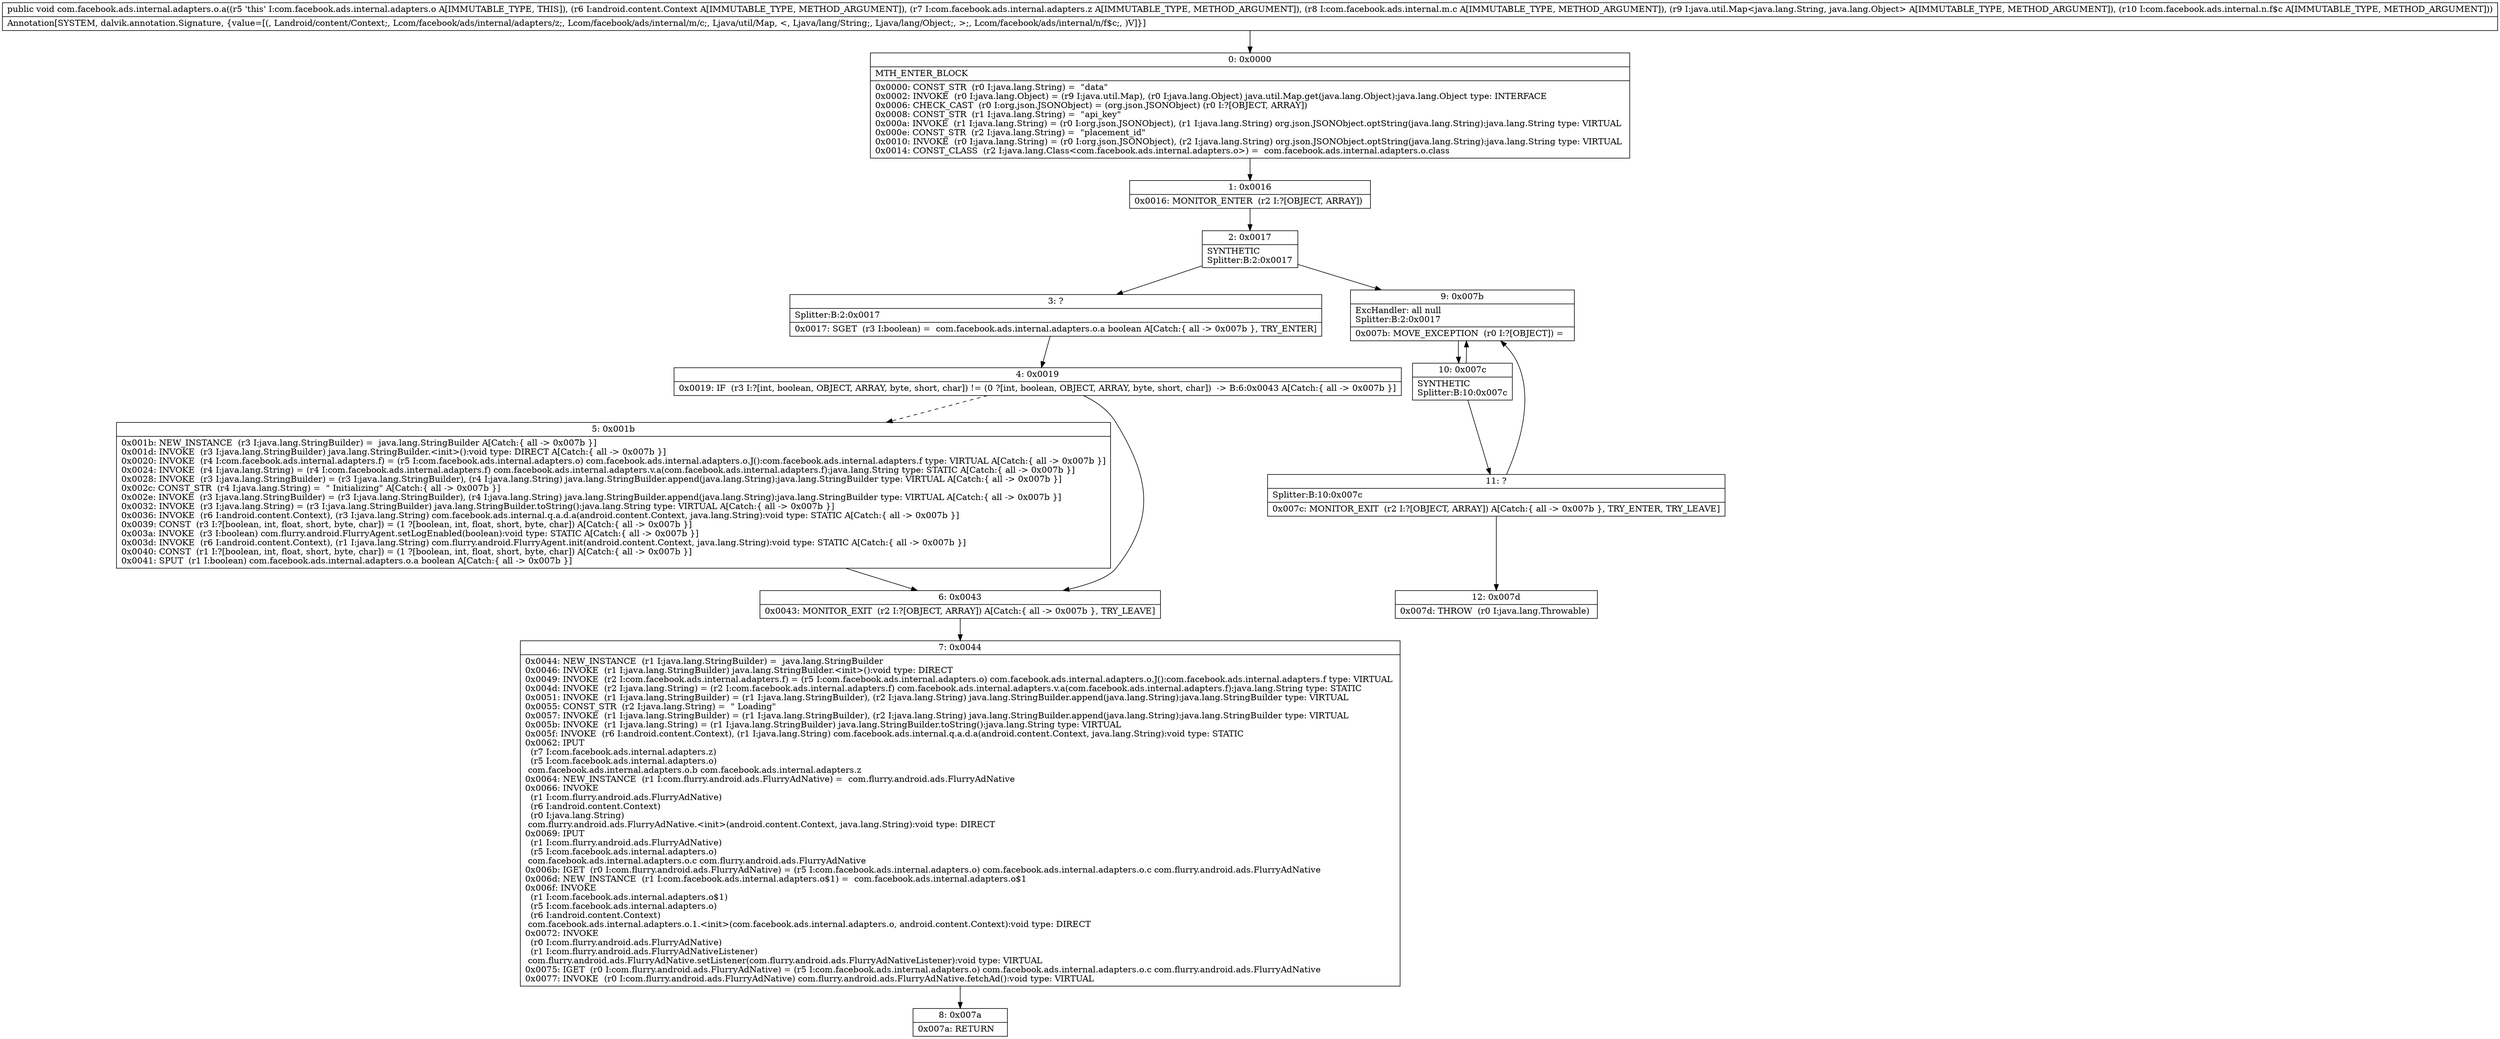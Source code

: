 digraph "CFG forcom.facebook.ads.internal.adapters.o.a(Landroid\/content\/Context;Lcom\/facebook\/ads\/internal\/adapters\/z;Lcom\/facebook\/ads\/internal\/m\/c;Ljava\/util\/Map;Lcom\/facebook\/ads\/internal\/n\/f$c;)V" {
Node_0 [shape=record,label="{0\:\ 0x0000|MTH_ENTER_BLOCK\l|0x0000: CONST_STR  (r0 I:java.lang.String) =  \"data\" \l0x0002: INVOKE  (r0 I:java.lang.Object) = (r9 I:java.util.Map), (r0 I:java.lang.Object) java.util.Map.get(java.lang.Object):java.lang.Object type: INTERFACE \l0x0006: CHECK_CAST  (r0 I:org.json.JSONObject) = (org.json.JSONObject) (r0 I:?[OBJECT, ARRAY]) \l0x0008: CONST_STR  (r1 I:java.lang.String) =  \"api_key\" \l0x000a: INVOKE  (r1 I:java.lang.String) = (r0 I:org.json.JSONObject), (r1 I:java.lang.String) org.json.JSONObject.optString(java.lang.String):java.lang.String type: VIRTUAL \l0x000e: CONST_STR  (r2 I:java.lang.String) =  \"placement_id\" \l0x0010: INVOKE  (r0 I:java.lang.String) = (r0 I:org.json.JSONObject), (r2 I:java.lang.String) org.json.JSONObject.optString(java.lang.String):java.lang.String type: VIRTUAL \l0x0014: CONST_CLASS  (r2 I:java.lang.Class\<com.facebook.ads.internal.adapters.o\>) =  com.facebook.ads.internal.adapters.o.class \l}"];
Node_1 [shape=record,label="{1\:\ 0x0016|0x0016: MONITOR_ENTER  (r2 I:?[OBJECT, ARRAY]) \l}"];
Node_2 [shape=record,label="{2\:\ 0x0017|SYNTHETIC\lSplitter:B:2:0x0017\l}"];
Node_3 [shape=record,label="{3\:\ ?|Splitter:B:2:0x0017\l|0x0017: SGET  (r3 I:boolean) =  com.facebook.ads.internal.adapters.o.a boolean A[Catch:\{ all \-\> 0x007b \}, TRY_ENTER]\l}"];
Node_4 [shape=record,label="{4\:\ 0x0019|0x0019: IF  (r3 I:?[int, boolean, OBJECT, ARRAY, byte, short, char]) != (0 ?[int, boolean, OBJECT, ARRAY, byte, short, char])  \-\> B:6:0x0043 A[Catch:\{ all \-\> 0x007b \}]\l}"];
Node_5 [shape=record,label="{5\:\ 0x001b|0x001b: NEW_INSTANCE  (r3 I:java.lang.StringBuilder) =  java.lang.StringBuilder A[Catch:\{ all \-\> 0x007b \}]\l0x001d: INVOKE  (r3 I:java.lang.StringBuilder) java.lang.StringBuilder.\<init\>():void type: DIRECT A[Catch:\{ all \-\> 0x007b \}]\l0x0020: INVOKE  (r4 I:com.facebook.ads.internal.adapters.f) = (r5 I:com.facebook.ads.internal.adapters.o) com.facebook.ads.internal.adapters.o.J():com.facebook.ads.internal.adapters.f type: VIRTUAL A[Catch:\{ all \-\> 0x007b \}]\l0x0024: INVOKE  (r4 I:java.lang.String) = (r4 I:com.facebook.ads.internal.adapters.f) com.facebook.ads.internal.adapters.v.a(com.facebook.ads.internal.adapters.f):java.lang.String type: STATIC A[Catch:\{ all \-\> 0x007b \}]\l0x0028: INVOKE  (r3 I:java.lang.StringBuilder) = (r3 I:java.lang.StringBuilder), (r4 I:java.lang.String) java.lang.StringBuilder.append(java.lang.String):java.lang.StringBuilder type: VIRTUAL A[Catch:\{ all \-\> 0x007b \}]\l0x002c: CONST_STR  (r4 I:java.lang.String) =  \" Initializing\" A[Catch:\{ all \-\> 0x007b \}]\l0x002e: INVOKE  (r3 I:java.lang.StringBuilder) = (r3 I:java.lang.StringBuilder), (r4 I:java.lang.String) java.lang.StringBuilder.append(java.lang.String):java.lang.StringBuilder type: VIRTUAL A[Catch:\{ all \-\> 0x007b \}]\l0x0032: INVOKE  (r3 I:java.lang.String) = (r3 I:java.lang.StringBuilder) java.lang.StringBuilder.toString():java.lang.String type: VIRTUAL A[Catch:\{ all \-\> 0x007b \}]\l0x0036: INVOKE  (r6 I:android.content.Context), (r3 I:java.lang.String) com.facebook.ads.internal.q.a.d.a(android.content.Context, java.lang.String):void type: STATIC A[Catch:\{ all \-\> 0x007b \}]\l0x0039: CONST  (r3 I:?[boolean, int, float, short, byte, char]) = (1 ?[boolean, int, float, short, byte, char]) A[Catch:\{ all \-\> 0x007b \}]\l0x003a: INVOKE  (r3 I:boolean) com.flurry.android.FlurryAgent.setLogEnabled(boolean):void type: STATIC A[Catch:\{ all \-\> 0x007b \}]\l0x003d: INVOKE  (r6 I:android.content.Context), (r1 I:java.lang.String) com.flurry.android.FlurryAgent.init(android.content.Context, java.lang.String):void type: STATIC A[Catch:\{ all \-\> 0x007b \}]\l0x0040: CONST  (r1 I:?[boolean, int, float, short, byte, char]) = (1 ?[boolean, int, float, short, byte, char]) A[Catch:\{ all \-\> 0x007b \}]\l0x0041: SPUT  (r1 I:boolean) com.facebook.ads.internal.adapters.o.a boolean A[Catch:\{ all \-\> 0x007b \}]\l}"];
Node_6 [shape=record,label="{6\:\ 0x0043|0x0043: MONITOR_EXIT  (r2 I:?[OBJECT, ARRAY]) A[Catch:\{ all \-\> 0x007b \}, TRY_LEAVE]\l}"];
Node_7 [shape=record,label="{7\:\ 0x0044|0x0044: NEW_INSTANCE  (r1 I:java.lang.StringBuilder) =  java.lang.StringBuilder \l0x0046: INVOKE  (r1 I:java.lang.StringBuilder) java.lang.StringBuilder.\<init\>():void type: DIRECT \l0x0049: INVOKE  (r2 I:com.facebook.ads.internal.adapters.f) = (r5 I:com.facebook.ads.internal.adapters.o) com.facebook.ads.internal.adapters.o.J():com.facebook.ads.internal.adapters.f type: VIRTUAL \l0x004d: INVOKE  (r2 I:java.lang.String) = (r2 I:com.facebook.ads.internal.adapters.f) com.facebook.ads.internal.adapters.v.a(com.facebook.ads.internal.adapters.f):java.lang.String type: STATIC \l0x0051: INVOKE  (r1 I:java.lang.StringBuilder) = (r1 I:java.lang.StringBuilder), (r2 I:java.lang.String) java.lang.StringBuilder.append(java.lang.String):java.lang.StringBuilder type: VIRTUAL \l0x0055: CONST_STR  (r2 I:java.lang.String) =  \" Loading\" \l0x0057: INVOKE  (r1 I:java.lang.StringBuilder) = (r1 I:java.lang.StringBuilder), (r2 I:java.lang.String) java.lang.StringBuilder.append(java.lang.String):java.lang.StringBuilder type: VIRTUAL \l0x005b: INVOKE  (r1 I:java.lang.String) = (r1 I:java.lang.StringBuilder) java.lang.StringBuilder.toString():java.lang.String type: VIRTUAL \l0x005f: INVOKE  (r6 I:android.content.Context), (r1 I:java.lang.String) com.facebook.ads.internal.q.a.d.a(android.content.Context, java.lang.String):void type: STATIC \l0x0062: IPUT  \l  (r7 I:com.facebook.ads.internal.adapters.z)\l  (r5 I:com.facebook.ads.internal.adapters.o)\l com.facebook.ads.internal.adapters.o.b com.facebook.ads.internal.adapters.z \l0x0064: NEW_INSTANCE  (r1 I:com.flurry.android.ads.FlurryAdNative) =  com.flurry.android.ads.FlurryAdNative \l0x0066: INVOKE  \l  (r1 I:com.flurry.android.ads.FlurryAdNative)\l  (r6 I:android.content.Context)\l  (r0 I:java.lang.String)\l com.flurry.android.ads.FlurryAdNative.\<init\>(android.content.Context, java.lang.String):void type: DIRECT \l0x0069: IPUT  \l  (r1 I:com.flurry.android.ads.FlurryAdNative)\l  (r5 I:com.facebook.ads.internal.adapters.o)\l com.facebook.ads.internal.adapters.o.c com.flurry.android.ads.FlurryAdNative \l0x006b: IGET  (r0 I:com.flurry.android.ads.FlurryAdNative) = (r5 I:com.facebook.ads.internal.adapters.o) com.facebook.ads.internal.adapters.o.c com.flurry.android.ads.FlurryAdNative \l0x006d: NEW_INSTANCE  (r1 I:com.facebook.ads.internal.adapters.o$1) =  com.facebook.ads.internal.adapters.o$1 \l0x006f: INVOKE  \l  (r1 I:com.facebook.ads.internal.adapters.o$1)\l  (r5 I:com.facebook.ads.internal.adapters.o)\l  (r6 I:android.content.Context)\l com.facebook.ads.internal.adapters.o.1.\<init\>(com.facebook.ads.internal.adapters.o, android.content.Context):void type: DIRECT \l0x0072: INVOKE  \l  (r0 I:com.flurry.android.ads.FlurryAdNative)\l  (r1 I:com.flurry.android.ads.FlurryAdNativeListener)\l com.flurry.android.ads.FlurryAdNative.setListener(com.flurry.android.ads.FlurryAdNativeListener):void type: VIRTUAL \l0x0075: IGET  (r0 I:com.flurry.android.ads.FlurryAdNative) = (r5 I:com.facebook.ads.internal.adapters.o) com.facebook.ads.internal.adapters.o.c com.flurry.android.ads.FlurryAdNative \l0x0077: INVOKE  (r0 I:com.flurry.android.ads.FlurryAdNative) com.flurry.android.ads.FlurryAdNative.fetchAd():void type: VIRTUAL \l}"];
Node_8 [shape=record,label="{8\:\ 0x007a|0x007a: RETURN   \l}"];
Node_9 [shape=record,label="{9\:\ 0x007b|ExcHandler: all null\lSplitter:B:2:0x0017\l|0x007b: MOVE_EXCEPTION  (r0 I:?[OBJECT]) =  \l}"];
Node_10 [shape=record,label="{10\:\ 0x007c|SYNTHETIC\lSplitter:B:10:0x007c\l}"];
Node_11 [shape=record,label="{11\:\ ?|Splitter:B:10:0x007c\l|0x007c: MONITOR_EXIT  (r2 I:?[OBJECT, ARRAY]) A[Catch:\{ all \-\> 0x007b \}, TRY_ENTER, TRY_LEAVE]\l}"];
Node_12 [shape=record,label="{12\:\ 0x007d|0x007d: THROW  (r0 I:java.lang.Throwable) \l}"];
MethodNode[shape=record,label="{public void com.facebook.ads.internal.adapters.o.a((r5 'this' I:com.facebook.ads.internal.adapters.o A[IMMUTABLE_TYPE, THIS]), (r6 I:android.content.Context A[IMMUTABLE_TYPE, METHOD_ARGUMENT]), (r7 I:com.facebook.ads.internal.adapters.z A[IMMUTABLE_TYPE, METHOD_ARGUMENT]), (r8 I:com.facebook.ads.internal.m.c A[IMMUTABLE_TYPE, METHOD_ARGUMENT]), (r9 I:java.util.Map\<java.lang.String, java.lang.Object\> A[IMMUTABLE_TYPE, METHOD_ARGUMENT]), (r10 I:com.facebook.ads.internal.n.f$c A[IMMUTABLE_TYPE, METHOD_ARGUMENT]))  | Annotation[SYSTEM, dalvik.annotation.Signature, \{value=[(, Landroid\/content\/Context;, Lcom\/facebook\/ads\/internal\/adapters\/z;, Lcom\/facebook\/ads\/internal\/m\/c;, Ljava\/util\/Map, \<, Ljava\/lang\/String;, Ljava\/lang\/Object;, \>;, Lcom\/facebook\/ads\/internal\/n\/f$c;, )V]\}]\l}"];
MethodNode -> Node_0;
Node_0 -> Node_1;
Node_1 -> Node_2;
Node_2 -> Node_3;
Node_2 -> Node_9;
Node_3 -> Node_4;
Node_4 -> Node_5[style=dashed];
Node_4 -> Node_6;
Node_5 -> Node_6;
Node_6 -> Node_7;
Node_7 -> Node_8;
Node_9 -> Node_10;
Node_10 -> Node_11;
Node_10 -> Node_9;
Node_11 -> Node_12;
Node_11 -> Node_9;
}

